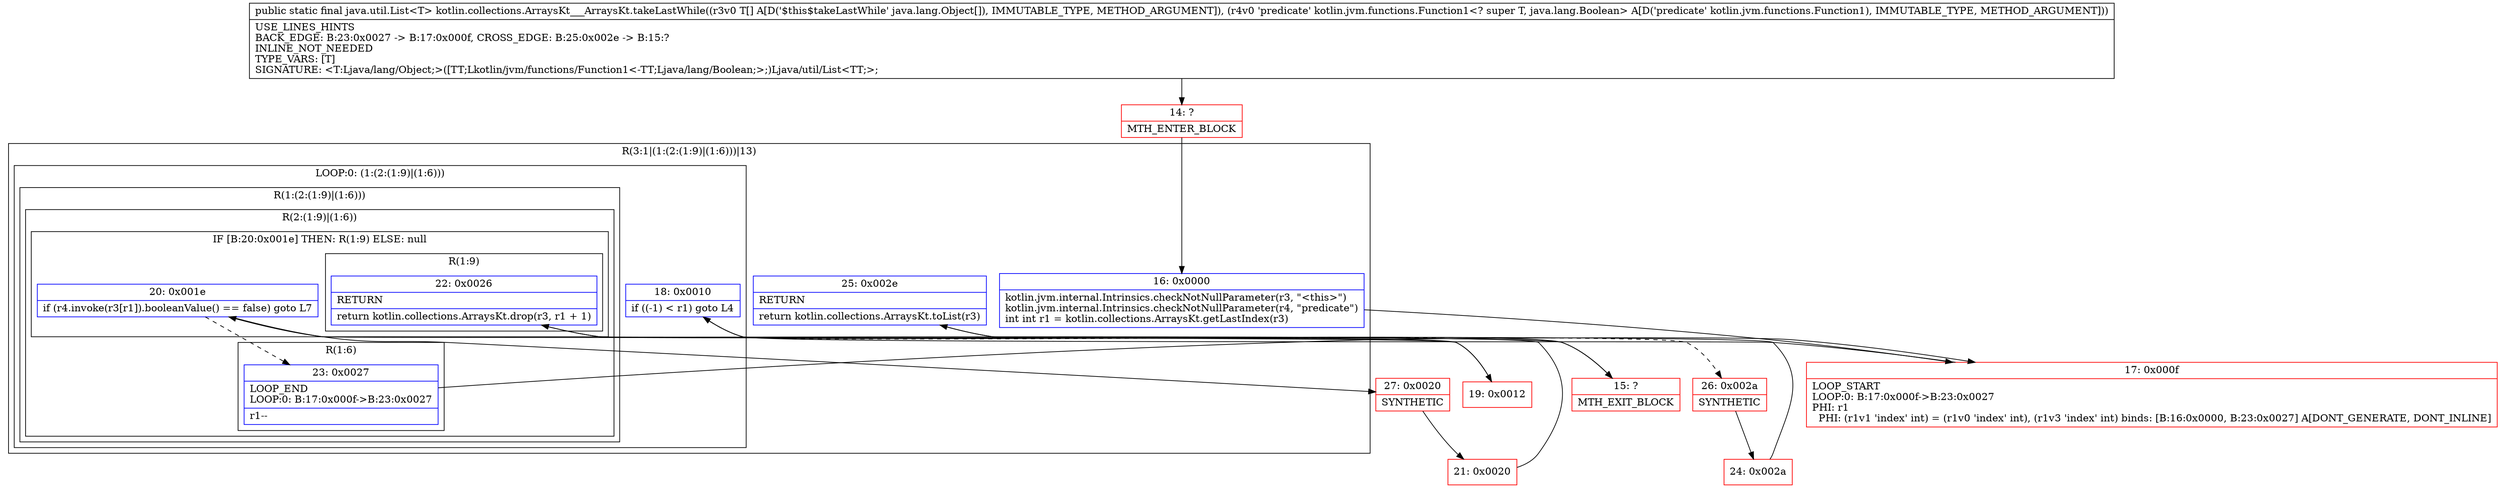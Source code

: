 digraph "CFG forkotlin.collections.ArraysKt___ArraysKt.takeLastWhile([Ljava\/lang\/Object;Lkotlin\/jvm\/functions\/Function1;)Ljava\/util\/List;" {
subgraph cluster_Region_1839009843 {
label = "R(3:1|(1:(2:(1:9)|(1:6)))|13)";
node [shape=record,color=blue];
Node_16 [shape=record,label="{16\:\ 0x0000|kotlin.jvm.internal.Intrinsics.checkNotNullParameter(r3, \"\<this\>\")\lkotlin.jvm.internal.Intrinsics.checkNotNullParameter(r4, \"predicate\")\lint int r1 = kotlin.collections.ArraysKt.getLastIndex(r3)\l}"];
subgraph cluster_LoopRegion_1448315408 {
label = "LOOP:0: (1:(2:(1:9)|(1:6)))";
node [shape=record,color=blue];
Node_18 [shape=record,label="{18\:\ 0x0010|if ((\-1) \< r1) goto L4\l}"];
subgraph cluster_Region_1474961767 {
label = "R(1:(2:(1:9)|(1:6)))";
node [shape=record,color=blue];
subgraph cluster_Region_1665806532 {
label = "R(2:(1:9)|(1:6))";
node [shape=record,color=blue];
subgraph cluster_IfRegion_969857965 {
label = "IF [B:20:0x001e] THEN: R(1:9) ELSE: null";
node [shape=record,color=blue];
Node_20 [shape=record,label="{20\:\ 0x001e|if (r4.invoke(r3[r1]).booleanValue() == false) goto L7\l}"];
subgraph cluster_Region_1012353071 {
label = "R(1:9)";
node [shape=record,color=blue];
Node_22 [shape=record,label="{22\:\ 0x0026|RETURN\l|return kotlin.collections.ArraysKt.drop(r3, r1 + 1)\l}"];
}
}
subgraph cluster_Region_1456796364 {
label = "R(1:6)";
node [shape=record,color=blue];
Node_23 [shape=record,label="{23\:\ 0x0027|LOOP_END\lLOOP:0: B:17:0x000f\-\>B:23:0x0027\l|r1\-\-\l}"];
}
}
}
}
Node_25 [shape=record,label="{25\:\ 0x002e|RETURN\l|return kotlin.collections.ArraysKt.toList(r3)\l}"];
}
Node_14 [shape=record,color=red,label="{14\:\ ?|MTH_ENTER_BLOCK\l}"];
Node_17 [shape=record,color=red,label="{17\:\ 0x000f|LOOP_START\lLOOP:0: B:17:0x000f\-\>B:23:0x0027\lPHI: r1 \l  PHI: (r1v1 'index' int) = (r1v0 'index' int), (r1v3 'index' int) binds: [B:16:0x0000, B:23:0x0027] A[DONT_GENERATE, DONT_INLINE]\l}"];
Node_19 [shape=record,color=red,label="{19\:\ 0x0012}"];
Node_27 [shape=record,color=red,label="{27\:\ 0x0020|SYNTHETIC\l}"];
Node_21 [shape=record,color=red,label="{21\:\ 0x0020}"];
Node_15 [shape=record,color=red,label="{15\:\ ?|MTH_EXIT_BLOCK\l}"];
Node_26 [shape=record,color=red,label="{26\:\ 0x002a|SYNTHETIC\l}"];
Node_24 [shape=record,color=red,label="{24\:\ 0x002a}"];
MethodNode[shape=record,label="{public static final java.util.List\<T\> kotlin.collections.ArraysKt___ArraysKt.takeLastWhile((r3v0 T[] A[D('$this$takeLastWhile' java.lang.Object[]), IMMUTABLE_TYPE, METHOD_ARGUMENT]), (r4v0 'predicate' kotlin.jvm.functions.Function1\<? super T, java.lang.Boolean\> A[D('predicate' kotlin.jvm.functions.Function1), IMMUTABLE_TYPE, METHOD_ARGUMENT]))  | USE_LINES_HINTS\lBACK_EDGE: B:23:0x0027 \-\> B:17:0x000f, CROSS_EDGE: B:25:0x002e \-\> B:15:?\lINLINE_NOT_NEEDED\lTYPE_VARS: [T]\lSIGNATURE: \<T:Ljava\/lang\/Object;\>([TT;Lkotlin\/jvm\/functions\/Function1\<\-TT;Ljava\/lang\/Boolean;\>;)Ljava\/util\/List\<TT;\>;\l}"];
MethodNode -> Node_14;Node_16 -> Node_17;
Node_18 -> Node_19;
Node_18 -> Node_26[style=dashed];
Node_20 -> Node_23[style=dashed];
Node_20 -> Node_27;
Node_22 -> Node_15;
Node_23 -> Node_17;
Node_25 -> Node_15;
Node_14 -> Node_16;
Node_17 -> Node_18;
Node_19 -> Node_20;
Node_27 -> Node_21;
Node_21 -> Node_22;
Node_26 -> Node_24;
Node_24 -> Node_25;
}


